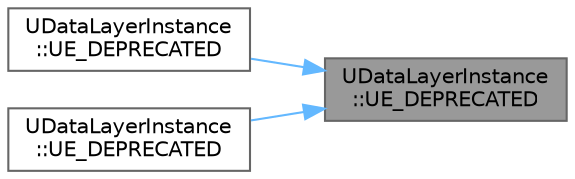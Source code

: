 digraph "UDataLayerInstance::UE_DEPRECATED"
{
 // INTERACTIVE_SVG=YES
 // LATEX_PDF_SIZE
  bgcolor="transparent";
  edge [fontname=Helvetica,fontsize=10,labelfontname=Helvetica,labelfontsize=10];
  node [fontname=Helvetica,fontsize=10,shape=box,height=0.2,width=0.4];
  rankdir="RL";
  Node1 [id="Node000001",label="UDataLayerInstance\l::UE_DEPRECATED",height=0.2,width=0.4,color="gray40", fillcolor="grey60", style="filled", fontcolor="black",tooltip=" "];
  Node1 -> Node2 [id="edge1_Node000001_Node000002",dir="back",color="steelblue1",style="solid",tooltip=" "];
  Node2 [id="Node000002",label="UDataLayerInstance\l::UE_DEPRECATED",height=0.2,width=0.4,color="grey40", fillcolor="white", style="filled",URL="$de/db8/classUDataLayerInstance.html#aff4de22878a9ebff7740d8aeade8bd5f",tooltip=" "];
  Node1 -> Node3 [id="edge2_Node000001_Node000003",dir="back",color="steelblue1",style="solid",tooltip=" "];
  Node3 [id="Node000003",label="UDataLayerInstance\l::UE_DEPRECATED",height=0.2,width=0.4,color="grey40", fillcolor="white", style="filled",URL="$de/db8/classUDataLayerInstance.html#ad076ff82624ef35a34954febaacfc760",tooltip=" "];
}
